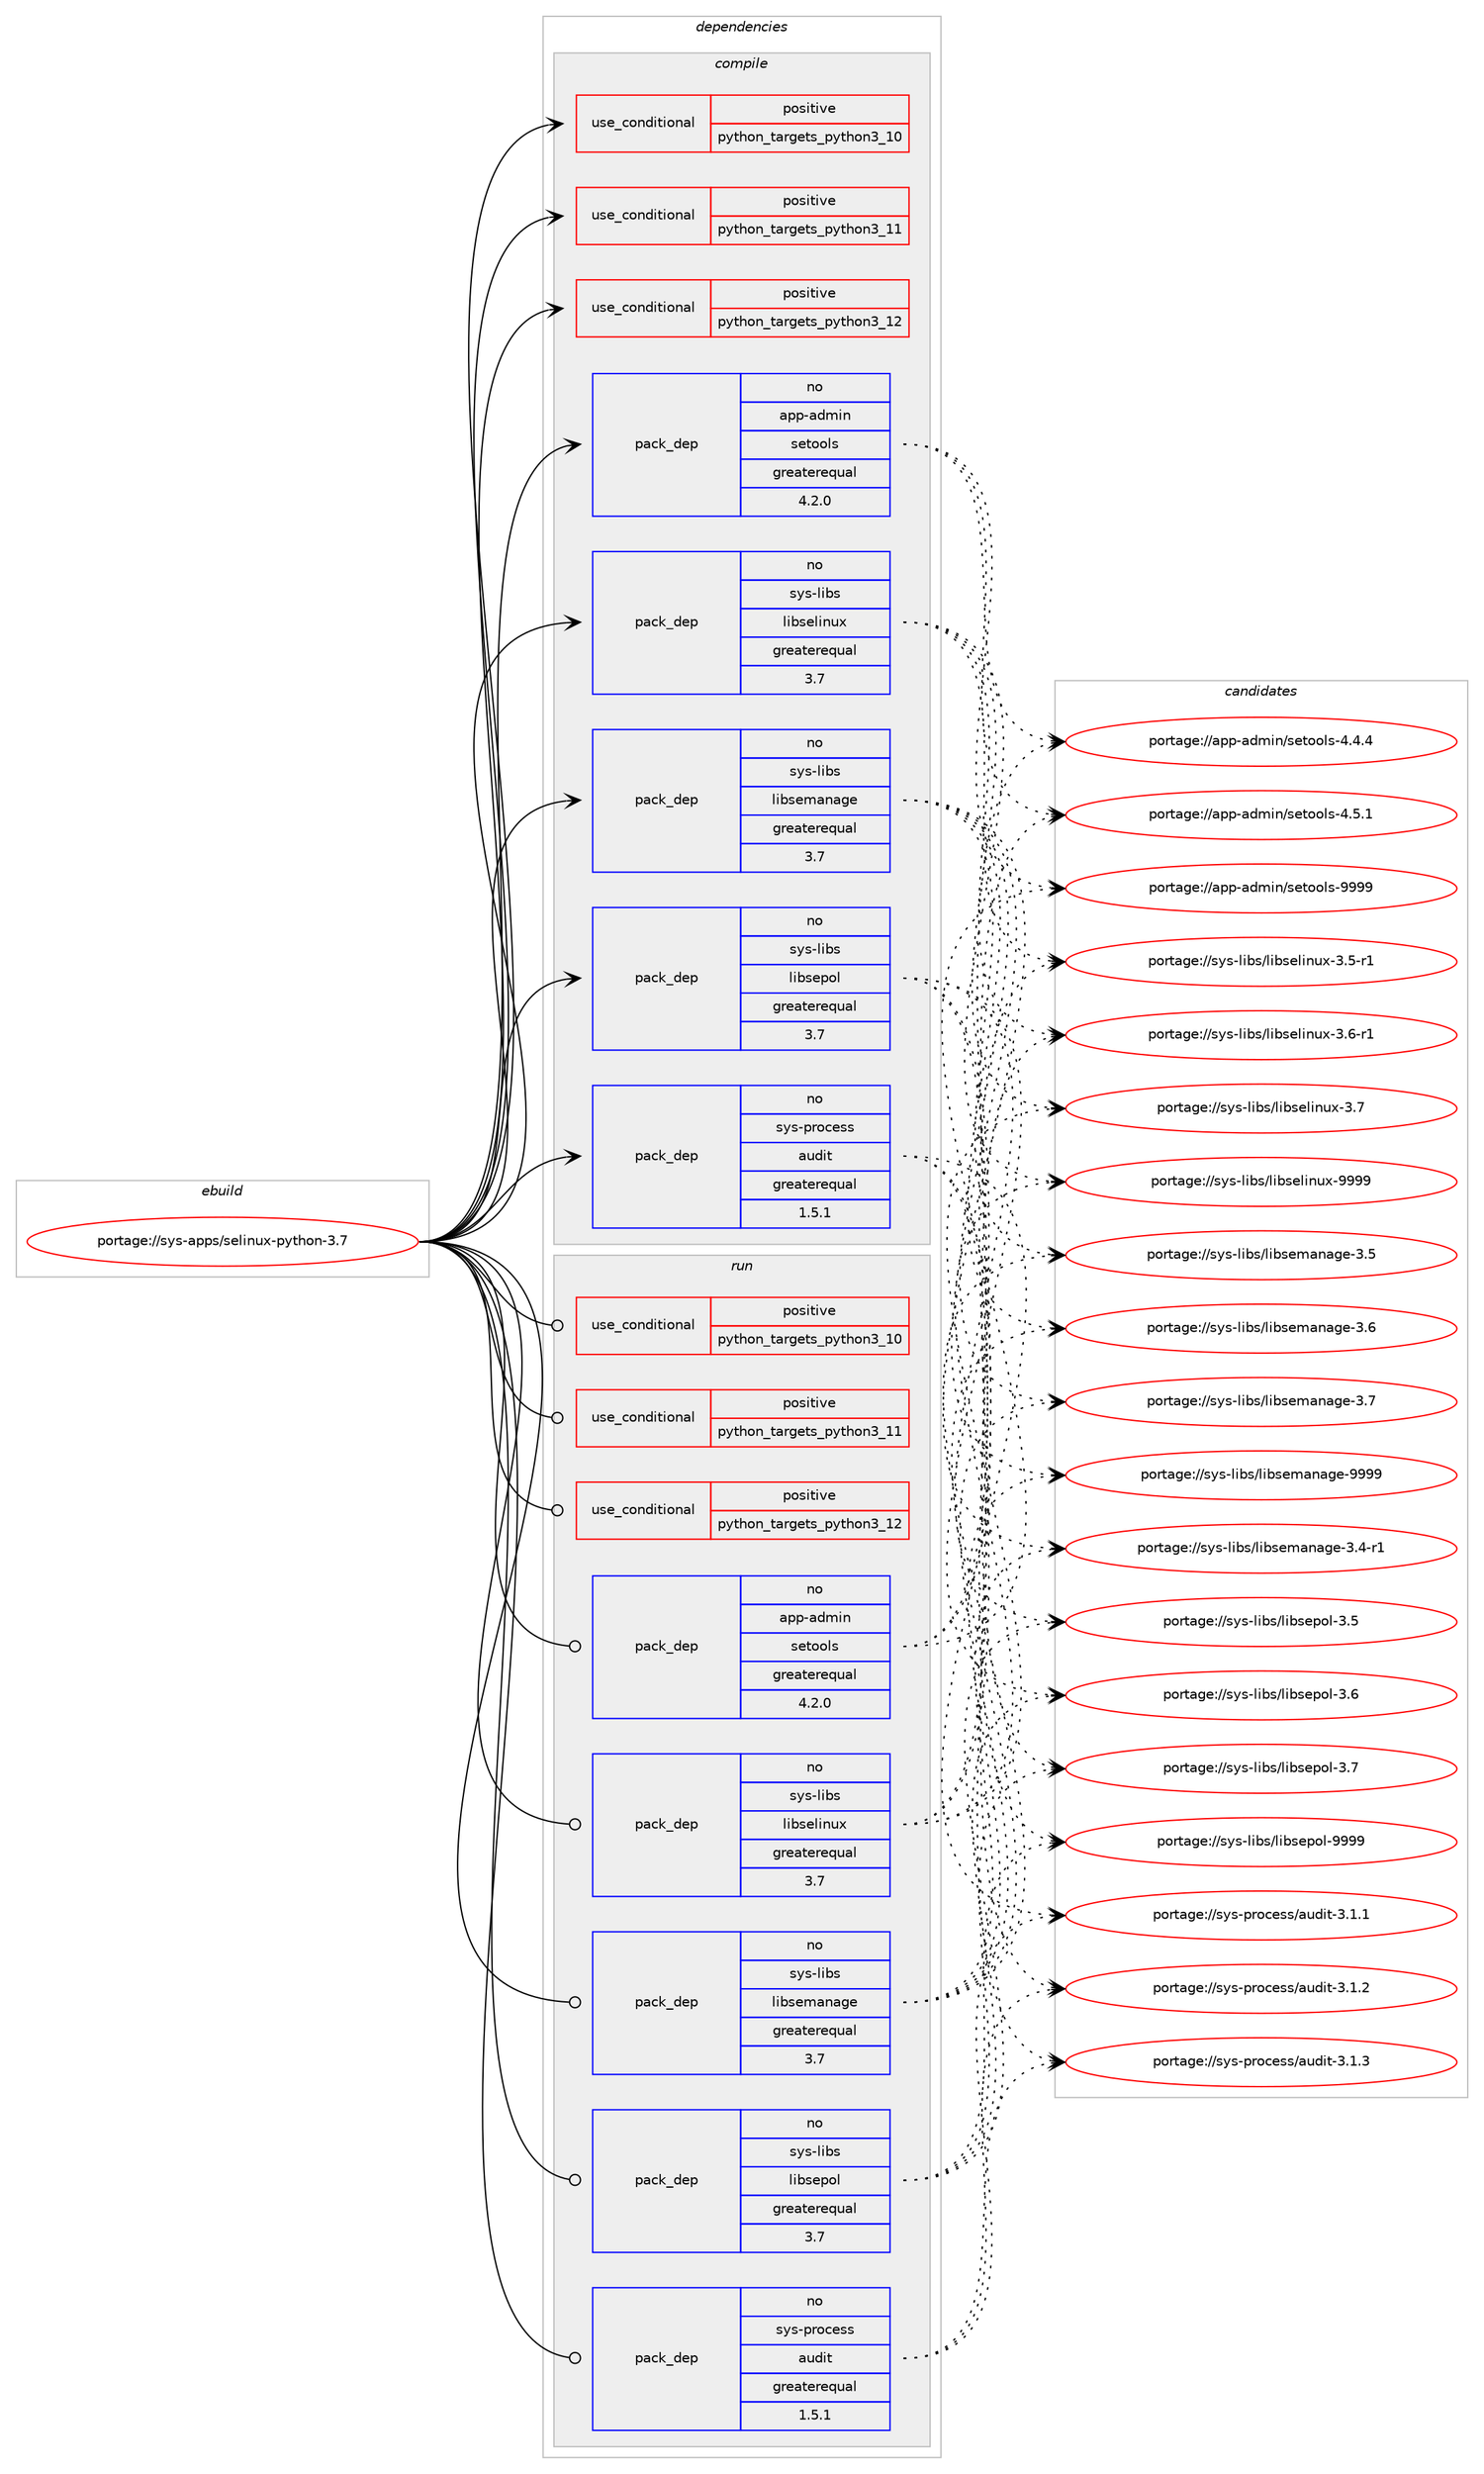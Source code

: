 digraph prolog {

# *************
# Graph options
# *************

newrank=true;
concentrate=true;
compound=true;
graph [rankdir=LR,fontname=Helvetica,fontsize=10,ranksep=1.5];#, ranksep=2.5, nodesep=0.2];
edge  [arrowhead=vee];
node  [fontname=Helvetica,fontsize=10];

# **********
# The ebuild
# **********

subgraph cluster_leftcol {
color=gray;
rank=same;
label=<<i>ebuild</i>>;
id [label="portage://sys-apps/selinux-python-3.7", color=red, width=4, href="../sys-apps/selinux-python-3.7.svg"];
}

# ****************
# The dependencies
# ****************

subgraph cluster_midcol {
color=gray;
label=<<i>dependencies</i>>;
subgraph cluster_compile {
fillcolor="#eeeeee";
style=filled;
label=<<i>compile</i>>;
subgraph cond109178 {
dependency212143 [label=<<TABLE BORDER="0" CELLBORDER="1" CELLSPACING="0" CELLPADDING="4"><TR><TD ROWSPAN="3" CELLPADDING="10">use_conditional</TD></TR><TR><TD>positive</TD></TR><TR><TD>python_targets_python3_10</TD></TR></TABLE>>, shape=none, color=red];
# *** BEGIN UNKNOWN DEPENDENCY TYPE (TODO) ***
# dependency212143 -> package_dependency(portage://sys-apps/selinux-python-3.7,install,no,dev-lang,python,none,[,,],[slot(3.10)],[use(enable(xml),positive)])
# *** END UNKNOWN DEPENDENCY TYPE (TODO) ***

}
id:e -> dependency212143:w [weight=20,style="solid",arrowhead="vee"];
subgraph cond109179 {
dependency212144 [label=<<TABLE BORDER="0" CELLBORDER="1" CELLSPACING="0" CELLPADDING="4"><TR><TD ROWSPAN="3" CELLPADDING="10">use_conditional</TD></TR><TR><TD>positive</TD></TR><TR><TD>python_targets_python3_11</TD></TR></TABLE>>, shape=none, color=red];
# *** BEGIN UNKNOWN DEPENDENCY TYPE (TODO) ***
# dependency212144 -> package_dependency(portage://sys-apps/selinux-python-3.7,install,no,dev-lang,python,none,[,,],[slot(3.11)],[use(enable(xml),positive)])
# *** END UNKNOWN DEPENDENCY TYPE (TODO) ***

}
id:e -> dependency212144:w [weight=20,style="solid",arrowhead="vee"];
subgraph cond109180 {
dependency212145 [label=<<TABLE BORDER="0" CELLBORDER="1" CELLSPACING="0" CELLPADDING="4"><TR><TD ROWSPAN="3" CELLPADDING="10">use_conditional</TD></TR><TR><TD>positive</TD></TR><TR><TD>python_targets_python3_12</TD></TR></TABLE>>, shape=none, color=red];
# *** BEGIN UNKNOWN DEPENDENCY TYPE (TODO) ***
# dependency212145 -> package_dependency(portage://sys-apps/selinux-python-3.7,install,no,dev-lang,python,none,[,,],[slot(3.12)],[use(enable(xml),positive)])
# *** END UNKNOWN DEPENDENCY TYPE (TODO) ***

}
id:e -> dependency212145:w [weight=20,style="solid",arrowhead="vee"];
subgraph pack100109 {
dependency212146 [label=<<TABLE BORDER="0" CELLBORDER="1" CELLSPACING="0" CELLPADDING="4" WIDTH="220"><TR><TD ROWSPAN="6" CELLPADDING="30">pack_dep</TD></TR><TR><TD WIDTH="110">no</TD></TR><TR><TD>app-admin</TD></TR><TR><TD>setools</TD></TR><TR><TD>greaterequal</TD></TR><TR><TD>4.2.0</TD></TR></TABLE>>, shape=none, color=blue];
}
id:e -> dependency212146:w [weight=20,style="solid",arrowhead="vee"];
subgraph pack100110 {
dependency212147 [label=<<TABLE BORDER="0" CELLBORDER="1" CELLSPACING="0" CELLPADDING="4" WIDTH="220"><TR><TD ROWSPAN="6" CELLPADDING="30">pack_dep</TD></TR><TR><TD WIDTH="110">no</TD></TR><TR><TD>sys-libs</TD></TR><TR><TD>libselinux</TD></TR><TR><TD>greaterequal</TD></TR><TR><TD>3.7</TD></TR></TABLE>>, shape=none, color=blue];
}
id:e -> dependency212147:w [weight=20,style="solid",arrowhead="vee"];
subgraph pack100111 {
dependency212148 [label=<<TABLE BORDER="0" CELLBORDER="1" CELLSPACING="0" CELLPADDING="4" WIDTH="220"><TR><TD ROWSPAN="6" CELLPADDING="30">pack_dep</TD></TR><TR><TD WIDTH="110">no</TD></TR><TR><TD>sys-libs</TD></TR><TR><TD>libsemanage</TD></TR><TR><TD>greaterequal</TD></TR><TR><TD>3.7</TD></TR></TABLE>>, shape=none, color=blue];
}
id:e -> dependency212148:w [weight=20,style="solid",arrowhead="vee"];
subgraph pack100112 {
dependency212149 [label=<<TABLE BORDER="0" CELLBORDER="1" CELLSPACING="0" CELLPADDING="4" WIDTH="220"><TR><TD ROWSPAN="6" CELLPADDING="30">pack_dep</TD></TR><TR><TD WIDTH="110">no</TD></TR><TR><TD>sys-libs</TD></TR><TR><TD>libsepol</TD></TR><TR><TD>greaterequal</TD></TR><TR><TD>3.7</TD></TR></TABLE>>, shape=none, color=blue];
}
id:e -> dependency212149:w [weight=20,style="solid",arrowhead="vee"];
subgraph pack100113 {
dependency212150 [label=<<TABLE BORDER="0" CELLBORDER="1" CELLSPACING="0" CELLPADDING="4" WIDTH="220"><TR><TD ROWSPAN="6" CELLPADDING="30">pack_dep</TD></TR><TR><TD WIDTH="110">no</TD></TR><TR><TD>sys-process</TD></TR><TR><TD>audit</TD></TR><TR><TD>greaterequal</TD></TR><TR><TD>1.5.1</TD></TR></TABLE>>, shape=none, color=blue];
}
id:e -> dependency212150:w [weight=20,style="solid",arrowhead="vee"];
}
subgraph cluster_compileandrun {
fillcolor="#eeeeee";
style=filled;
label=<<i>compile and run</i>>;
}
subgraph cluster_run {
fillcolor="#eeeeee";
style=filled;
label=<<i>run</i>>;
subgraph cond109181 {
dependency212151 [label=<<TABLE BORDER="0" CELLBORDER="1" CELLSPACING="0" CELLPADDING="4"><TR><TD ROWSPAN="3" CELLPADDING="10">use_conditional</TD></TR><TR><TD>positive</TD></TR><TR><TD>python_targets_python3_10</TD></TR></TABLE>>, shape=none, color=red];
# *** BEGIN UNKNOWN DEPENDENCY TYPE (TODO) ***
# dependency212151 -> package_dependency(portage://sys-apps/selinux-python-3.7,run,no,dev-lang,python,none,[,,],[slot(3.10)],[use(enable(xml),positive)])
# *** END UNKNOWN DEPENDENCY TYPE (TODO) ***

}
id:e -> dependency212151:w [weight=20,style="solid",arrowhead="odot"];
subgraph cond109182 {
dependency212152 [label=<<TABLE BORDER="0" CELLBORDER="1" CELLSPACING="0" CELLPADDING="4"><TR><TD ROWSPAN="3" CELLPADDING="10">use_conditional</TD></TR><TR><TD>positive</TD></TR><TR><TD>python_targets_python3_11</TD></TR></TABLE>>, shape=none, color=red];
# *** BEGIN UNKNOWN DEPENDENCY TYPE (TODO) ***
# dependency212152 -> package_dependency(portage://sys-apps/selinux-python-3.7,run,no,dev-lang,python,none,[,,],[slot(3.11)],[use(enable(xml),positive)])
# *** END UNKNOWN DEPENDENCY TYPE (TODO) ***

}
id:e -> dependency212152:w [weight=20,style="solid",arrowhead="odot"];
subgraph cond109183 {
dependency212153 [label=<<TABLE BORDER="0" CELLBORDER="1" CELLSPACING="0" CELLPADDING="4"><TR><TD ROWSPAN="3" CELLPADDING="10">use_conditional</TD></TR><TR><TD>positive</TD></TR><TR><TD>python_targets_python3_12</TD></TR></TABLE>>, shape=none, color=red];
# *** BEGIN UNKNOWN DEPENDENCY TYPE (TODO) ***
# dependency212153 -> package_dependency(portage://sys-apps/selinux-python-3.7,run,no,dev-lang,python,none,[,,],[slot(3.12)],[use(enable(xml),positive)])
# *** END UNKNOWN DEPENDENCY TYPE (TODO) ***

}
id:e -> dependency212153:w [weight=20,style="solid",arrowhead="odot"];
subgraph pack100114 {
dependency212154 [label=<<TABLE BORDER="0" CELLBORDER="1" CELLSPACING="0" CELLPADDING="4" WIDTH="220"><TR><TD ROWSPAN="6" CELLPADDING="30">pack_dep</TD></TR><TR><TD WIDTH="110">no</TD></TR><TR><TD>app-admin</TD></TR><TR><TD>setools</TD></TR><TR><TD>greaterequal</TD></TR><TR><TD>4.2.0</TD></TR></TABLE>>, shape=none, color=blue];
}
id:e -> dependency212154:w [weight=20,style="solid",arrowhead="odot"];
subgraph pack100115 {
dependency212155 [label=<<TABLE BORDER="0" CELLBORDER="1" CELLSPACING="0" CELLPADDING="4" WIDTH="220"><TR><TD ROWSPAN="6" CELLPADDING="30">pack_dep</TD></TR><TR><TD WIDTH="110">no</TD></TR><TR><TD>sys-libs</TD></TR><TR><TD>libselinux</TD></TR><TR><TD>greaterequal</TD></TR><TR><TD>3.7</TD></TR></TABLE>>, shape=none, color=blue];
}
id:e -> dependency212155:w [weight=20,style="solid",arrowhead="odot"];
subgraph pack100116 {
dependency212156 [label=<<TABLE BORDER="0" CELLBORDER="1" CELLSPACING="0" CELLPADDING="4" WIDTH="220"><TR><TD ROWSPAN="6" CELLPADDING="30">pack_dep</TD></TR><TR><TD WIDTH="110">no</TD></TR><TR><TD>sys-libs</TD></TR><TR><TD>libsemanage</TD></TR><TR><TD>greaterequal</TD></TR><TR><TD>3.7</TD></TR></TABLE>>, shape=none, color=blue];
}
id:e -> dependency212156:w [weight=20,style="solid",arrowhead="odot"];
subgraph pack100117 {
dependency212157 [label=<<TABLE BORDER="0" CELLBORDER="1" CELLSPACING="0" CELLPADDING="4" WIDTH="220"><TR><TD ROWSPAN="6" CELLPADDING="30">pack_dep</TD></TR><TR><TD WIDTH="110">no</TD></TR><TR><TD>sys-libs</TD></TR><TR><TD>libsepol</TD></TR><TR><TD>greaterequal</TD></TR><TR><TD>3.7</TD></TR></TABLE>>, shape=none, color=blue];
}
id:e -> dependency212157:w [weight=20,style="solid",arrowhead="odot"];
subgraph pack100118 {
dependency212158 [label=<<TABLE BORDER="0" CELLBORDER="1" CELLSPACING="0" CELLPADDING="4" WIDTH="220"><TR><TD ROWSPAN="6" CELLPADDING="30">pack_dep</TD></TR><TR><TD WIDTH="110">no</TD></TR><TR><TD>sys-process</TD></TR><TR><TD>audit</TD></TR><TR><TD>greaterequal</TD></TR><TR><TD>1.5.1</TD></TR></TABLE>>, shape=none, color=blue];
}
id:e -> dependency212158:w [weight=20,style="solid",arrowhead="odot"];
}
}

# **************
# The candidates
# **************

subgraph cluster_choices {
rank=same;
color=gray;
label=<<i>candidates</i>>;

subgraph choice100109 {
color=black;
nodesep=1;
choice97112112459710010910511047115101116111111108115455246524652 [label="portage://app-admin/setools-4.4.4", color=red, width=4,href="../app-admin/setools-4.4.4.svg"];
choice97112112459710010910511047115101116111111108115455246534649 [label="portage://app-admin/setools-4.5.1", color=red, width=4,href="../app-admin/setools-4.5.1.svg"];
choice971121124597100109105110471151011161111111081154557575757 [label="portage://app-admin/setools-9999", color=red, width=4,href="../app-admin/setools-9999.svg"];
dependency212146:e -> choice97112112459710010910511047115101116111111108115455246524652:w [style=dotted,weight="100"];
dependency212146:e -> choice97112112459710010910511047115101116111111108115455246534649:w [style=dotted,weight="100"];
dependency212146:e -> choice971121124597100109105110471151011161111111081154557575757:w [style=dotted,weight="100"];
}
subgraph choice100110 {
color=black;
nodesep=1;
choice11512111545108105981154710810598115101108105110117120455146534511449 [label="portage://sys-libs/libselinux-3.5-r1", color=red, width=4,href="../sys-libs/libselinux-3.5-r1.svg"];
choice11512111545108105981154710810598115101108105110117120455146544511449 [label="portage://sys-libs/libselinux-3.6-r1", color=red, width=4,href="../sys-libs/libselinux-3.6-r1.svg"];
choice1151211154510810598115471081059811510110810511011712045514655 [label="portage://sys-libs/libselinux-3.7", color=red, width=4,href="../sys-libs/libselinux-3.7.svg"];
choice115121115451081059811547108105981151011081051101171204557575757 [label="portage://sys-libs/libselinux-9999", color=red, width=4,href="../sys-libs/libselinux-9999.svg"];
dependency212147:e -> choice11512111545108105981154710810598115101108105110117120455146534511449:w [style=dotted,weight="100"];
dependency212147:e -> choice11512111545108105981154710810598115101108105110117120455146544511449:w [style=dotted,weight="100"];
dependency212147:e -> choice1151211154510810598115471081059811510110810511011712045514655:w [style=dotted,weight="100"];
dependency212147:e -> choice115121115451081059811547108105981151011081051101171204557575757:w [style=dotted,weight="100"];
}
subgraph choice100111 {
color=black;
nodesep=1;
choice115121115451081059811547108105981151011099711097103101455146524511449 [label="portage://sys-libs/libsemanage-3.4-r1", color=red, width=4,href="../sys-libs/libsemanage-3.4-r1.svg"];
choice11512111545108105981154710810598115101109971109710310145514653 [label="portage://sys-libs/libsemanage-3.5", color=red, width=4,href="../sys-libs/libsemanage-3.5.svg"];
choice11512111545108105981154710810598115101109971109710310145514654 [label="portage://sys-libs/libsemanage-3.6", color=red, width=4,href="../sys-libs/libsemanage-3.6.svg"];
choice11512111545108105981154710810598115101109971109710310145514655 [label="portage://sys-libs/libsemanage-3.7", color=red, width=4,href="../sys-libs/libsemanage-3.7.svg"];
choice1151211154510810598115471081059811510110997110971031014557575757 [label="portage://sys-libs/libsemanage-9999", color=red, width=4,href="../sys-libs/libsemanage-9999.svg"];
dependency212148:e -> choice115121115451081059811547108105981151011099711097103101455146524511449:w [style=dotted,weight="100"];
dependency212148:e -> choice11512111545108105981154710810598115101109971109710310145514653:w [style=dotted,weight="100"];
dependency212148:e -> choice11512111545108105981154710810598115101109971109710310145514654:w [style=dotted,weight="100"];
dependency212148:e -> choice11512111545108105981154710810598115101109971109710310145514655:w [style=dotted,weight="100"];
dependency212148:e -> choice1151211154510810598115471081059811510110997110971031014557575757:w [style=dotted,weight="100"];
}
subgraph choice100112 {
color=black;
nodesep=1;
choice1151211154510810598115471081059811510111211110845514653 [label="portage://sys-libs/libsepol-3.5", color=red, width=4,href="../sys-libs/libsepol-3.5.svg"];
choice1151211154510810598115471081059811510111211110845514654 [label="portage://sys-libs/libsepol-3.6", color=red, width=4,href="../sys-libs/libsepol-3.6.svg"];
choice1151211154510810598115471081059811510111211110845514655 [label="portage://sys-libs/libsepol-3.7", color=red, width=4,href="../sys-libs/libsepol-3.7.svg"];
choice115121115451081059811547108105981151011121111084557575757 [label="portage://sys-libs/libsepol-9999", color=red, width=4,href="../sys-libs/libsepol-9999.svg"];
dependency212149:e -> choice1151211154510810598115471081059811510111211110845514653:w [style=dotted,weight="100"];
dependency212149:e -> choice1151211154510810598115471081059811510111211110845514654:w [style=dotted,weight="100"];
dependency212149:e -> choice1151211154510810598115471081059811510111211110845514655:w [style=dotted,weight="100"];
dependency212149:e -> choice115121115451081059811547108105981151011121111084557575757:w [style=dotted,weight="100"];
}
subgraph choice100113 {
color=black;
nodesep=1;
choice11512111545112114111991011151154797117100105116455146494649 [label="portage://sys-process/audit-3.1.1", color=red, width=4,href="../sys-process/audit-3.1.1.svg"];
choice11512111545112114111991011151154797117100105116455146494650 [label="portage://sys-process/audit-3.1.2", color=red, width=4,href="../sys-process/audit-3.1.2.svg"];
choice11512111545112114111991011151154797117100105116455146494651 [label="portage://sys-process/audit-3.1.3", color=red, width=4,href="../sys-process/audit-3.1.3.svg"];
dependency212150:e -> choice11512111545112114111991011151154797117100105116455146494649:w [style=dotted,weight="100"];
dependency212150:e -> choice11512111545112114111991011151154797117100105116455146494650:w [style=dotted,weight="100"];
dependency212150:e -> choice11512111545112114111991011151154797117100105116455146494651:w [style=dotted,weight="100"];
}
subgraph choice100114 {
color=black;
nodesep=1;
choice97112112459710010910511047115101116111111108115455246524652 [label="portage://app-admin/setools-4.4.4", color=red, width=4,href="../app-admin/setools-4.4.4.svg"];
choice97112112459710010910511047115101116111111108115455246534649 [label="portage://app-admin/setools-4.5.1", color=red, width=4,href="../app-admin/setools-4.5.1.svg"];
choice971121124597100109105110471151011161111111081154557575757 [label="portage://app-admin/setools-9999", color=red, width=4,href="../app-admin/setools-9999.svg"];
dependency212154:e -> choice97112112459710010910511047115101116111111108115455246524652:w [style=dotted,weight="100"];
dependency212154:e -> choice97112112459710010910511047115101116111111108115455246534649:w [style=dotted,weight="100"];
dependency212154:e -> choice971121124597100109105110471151011161111111081154557575757:w [style=dotted,weight="100"];
}
subgraph choice100115 {
color=black;
nodesep=1;
choice11512111545108105981154710810598115101108105110117120455146534511449 [label="portage://sys-libs/libselinux-3.5-r1", color=red, width=4,href="../sys-libs/libselinux-3.5-r1.svg"];
choice11512111545108105981154710810598115101108105110117120455146544511449 [label="portage://sys-libs/libselinux-3.6-r1", color=red, width=4,href="../sys-libs/libselinux-3.6-r1.svg"];
choice1151211154510810598115471081059811510110810511011712045514655 [label="portage://sys-libs/libselinux-3.7", color=red, width=4,href="../sys-libs/libselinux-3.7.svg"];
choice115121115451081059811547108105981151011081051101171204557575757 [label="portage://sys-libs/libselinux-9999", color=red, width=4,href="../sys-libs/libselinux-9999.svg"];
dependency212155:e -> choice11512111545108105981154710810598115101108105110117120455146534511449:w [style=dotted,weight="100"];
dependency212155:e -> choice11512111545108105981154710810598115101108105110117120455146544511449:w [style=dotted,weight="100"];
dependency212155:e -> choice1151211154510810598115471081059811510110810511011712045514655:w [style=dotted,weight="100"];
dependency212155:e -> choice115121115451081059811547108105981151011081051101171204557575757:w [style=dotted,weight="100"];
}
subgraph choice100116 {
color=black;
nodesep=1;
choice115121115451081059811547108105981151011099711097103101455146524511449 [label="portage://sys-libs/libsemanage-3.4-r1", color=red, width=4,href="../sys-libs/libsemanage-3.4-r1.svg"];
choice11512111545108105981154710810598115101109971109710310145514653 [label="portage://sys-libs/libsemanage-3.5", color=red, width=4,href="../sys-libs/libsemanage-3.5.svg"];
choice11512111545108105981154710810598115101109971109710310145514654 [label="portage://sys-libs/libsemanage-3.6", color=red, width=4,href="../sys-libs/libsemanage-3.6.svg"];
choice11512111545108105981154710810598115101109971109710310145514655 [label="portage://sys-libs/libsemanage-3.7", color=red, width=4,href="../sys-libs/libsemanage-3.7.svg"];
choice1151211154510810598115471081059811510110997110971031014557575757 [label="portage://sys-libs/libsemanage-9999", color=red, width=4,href="../sys-libs/libsemanage-9999.svg"];
dependency212156:e -> choice115121115451081059811547108105981151011099711097103101455146524511449:w [style=dotted,weight="100"];
dependency212156:e -> choice11512111545108105981154710810598115101109971109710310145514653:w [style=dotted,weight="100"];
dependency212156:e -> choice11512111545108105981154710810598115101109971109710310145514654:w [style=dotted,weight="100"];
dependency212156:e -> choice11512111545108105981154710810598115101109971109710310145514655:w [style=dotted,weight="100"];
dependency212156:e -> choice1151211154510810598115471081059811510110997110971031014557575757:w [style=dotted,weight="100"];
}
subgraph choice100117 {
color=black;
nodesep=1;
choice1151211154510810598115471081059811510111211110845514653 [label="portage://sys-libs/libsepol-3.5", color=red, width=4,href="../sys-libs/libsepol-3.5.svg"];
choice1151211154510810598115471081059811510111211110845514654 [label="portage://sys-libs/libsepol-3.6", color=red, width=4,href="../sys-libs/libsepol-3.6.svg"];
choice1151211154510810598115471081059811510111211110845514655 [label="portage://sys-libs/libsepol-3.7", color=red, width=4,href="../sys-libs/libsepol-3.7.svg"];
choice115121115451081059811547108105981151011121111084557575757 [label="portage://sys-libs/libsepol-9999", color=red, width=4,href="../sys-libs/libsepol-9999.svg"];
dependency212157:e -> choice1151211154510810598115471081059811510111211110845514653:w [style=dotted,weight="100"];
dependency212157:e -> choice1151211154510810598115471081059811510111211110845514654:w [style=dotted,weight="100"];
dependency212157:e -> choice1151211154510810598115471081059811510111211110845514655:w [style=dotted,weight="100"];
dependency212157:e -> choice115121115451081059811547108105981151011121111084557575757:w [style=dotted,weight="100"];
}
subgraph choice100118 {
color=black;
nodesep=1;
choice11512111545112114111991011151154797117100105116455146494649 [label="portage://sys-process/audit-3.1.1", color=red, width=4,href="../sys-process/audit-3.1.1.svg"];
choice11512111545112114111991011151154797117100105116455146494650 [label="portage://sys-process/audit-3.1.2", color=red, width=4,href="../sys-process/audit-3.1.2.svg"];
choice11512111545112114111991011151154797117100105116455146494651 [label="portage://sys-process/audit-3.1.3", color=red, width=4,href="../sys-process/audit-3.1.3.svg"];
dependency212158:e -> choice11512111545112114111991011151154797117100105116455146494649:w [style=dotted,weight="100"];
dependency212158:e -> choice11512111545112114111991011151154797117100105116455146494650:w [style=dotted,weight="100"];
dependency212158:e -> choice11512111545112114111991011151154797117100105116455146494651:w [style=dotted,weight="100"];
}
}

}
